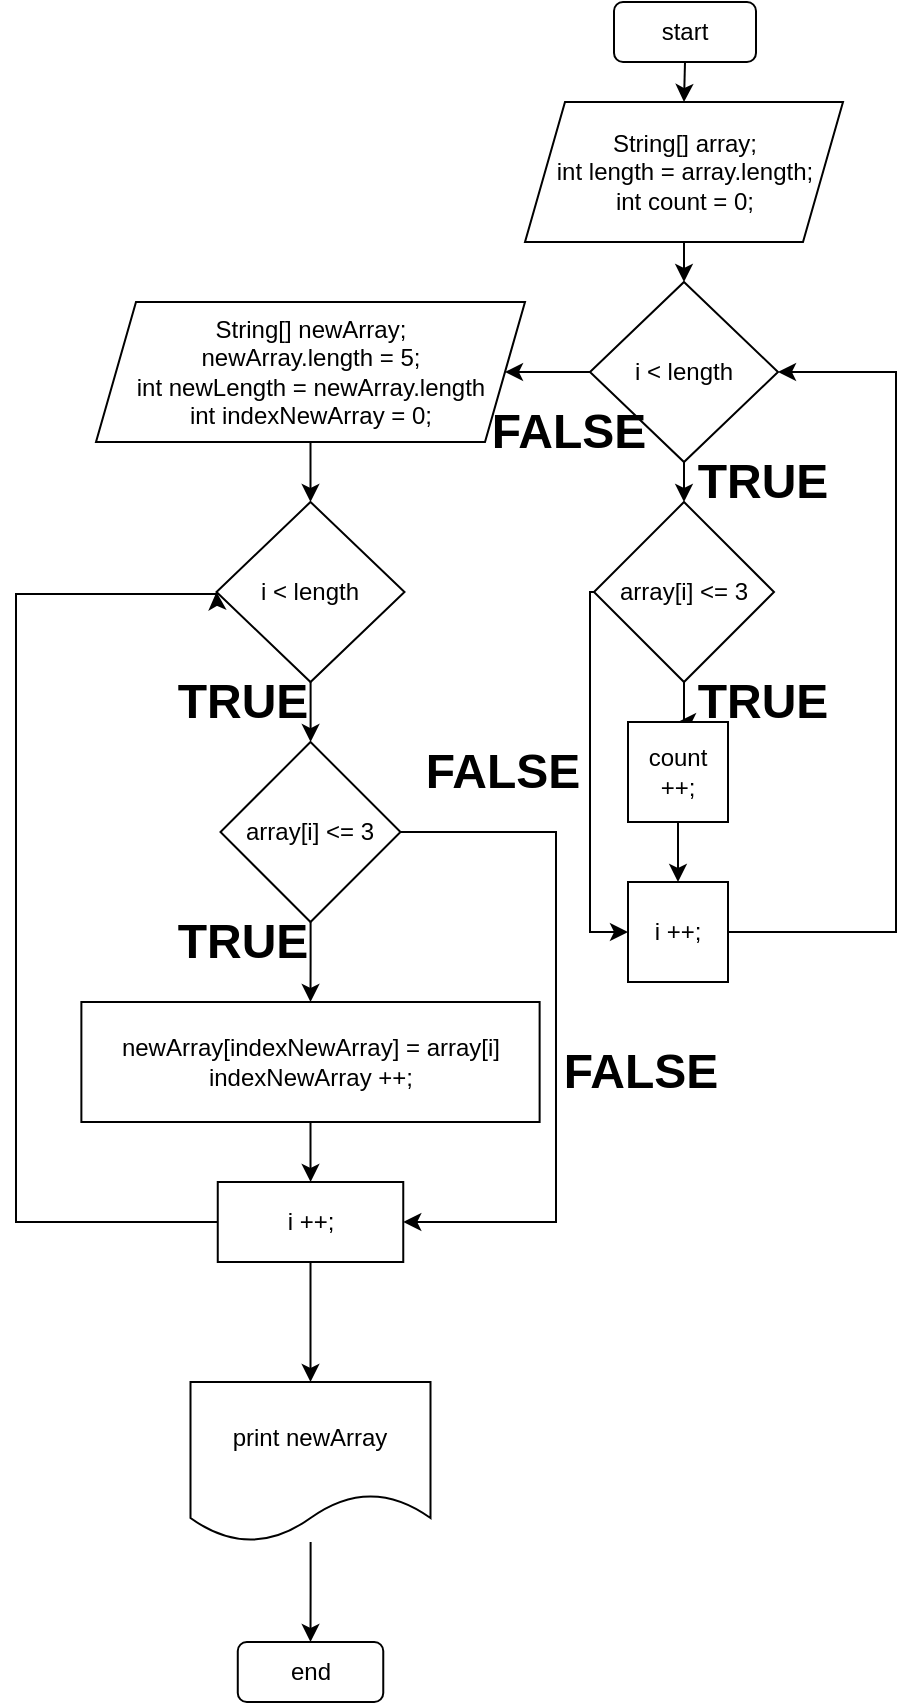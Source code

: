 <mxfile version="20.8.13" type="device"><diagram name="Страница 1" id="wsIHanQ5XXh0dOUSgvl0"><mxGraphModel dx="1336" dy="769" grid="1" gridSize="10" guides="1" tooltips="1" connect="1" arrows="1" fold="1" page="1" pageScale="1" pageWidth="827" pageHeight="1169" math="0" shadow="0"><root><mxCell id="0"/><mxCell id="1" parent="0"/><mxCell id="scBEcx-DWCoWP3xgNCF6-6" style="edgeStyle=orthogonalEdgeStyle;rounded=0;orthogonalLoop=1;jettySize=auto;html=1;exitX=0.5;exitY=1;exitDx=0;exitDy=0;entryX=0.5;entryY=0;entryDx=0;entryDy=0;" edge="1" parent="1" source="scBEcx-DWCoWP3xgNCF6-1" target="scBEcx-DWCoWP3xgNCF6-2"><mxGeometry relative="1" as="geometry"/></mxCell><mxCell id="scBEcx-DWCoWP3xgNCF6-1" value="start" style="rounded=1;whiteSpace=wrap;html=1;" vertex="1" parent="1"><mxGeometry x="379" y="10" width="71" height="30" as="geometry"/></mxCell><mxCell id="scBEcx-DWCoWP3xgNCF6-7" style="edgeStyle=orthogonalEdgeStyle;rounded=0;orthogonalLoop=1;jettySize=auto;html=1;exitX=0.5;exitY=1;exitDx=0;exitDy=0;entryX=0.5;entryY=0;entryDx=0;entryDy=0;" edge="1" parent="1" source="scBEcx-DWCoWP3xgNCF6-2" target="scBEcx-DWCoWP3xgNCF6-3"><mxGeometry relative="1" as="geometry"/></mxCell><mxCell id="scBEcx-DWCoWP3xgNCF6-2" value="String[] array;&lt;br&gt;int length = array.length;&lt;br&gt;int count = 0;" style="shape=parallelogram;perimeter=parallelogramPerimeter;whiteSpace=wrap;html=1;fixedSize=1;" vertex="1" parent="1"><mxGeometry x="334.5" y="60" width="159" height="70" as="geometry"/></mxCell><mxCell id="scBEcx-DWCoWP3xgNCF6-8" style="edgeStyle=orthogonalEdgeStyle;rounded=0;orthogonalLoop=1;jettySize=auto;html=1;exitX=0.5;exitY=1;exitDx=0;exitDy=0;entryX=0.5;entryY=0;entryDx=0;entryDy=0;" edge="1" parent="1" source="scBEcx-DWCoWP3xgNCF6-3" target="scBEcx-DWCoWP3xgNCF6-5"><mxGeometry relative="1" as="geometry"><Array as="points"><mxPoint x="414" y="250"/><mxPoint x="414" y="250"/></Array></mxGeometry></mxCell><mxCell id="scBEcx-DWCoWP3xgNCF6-20" style="edgeStyle=orthogonalEdgeStyle;rounded=0;orthogonalLoop=1;jettySize=auto;html=1;exitX=0;exitY=0.5;exitDx=0;exitDy=0;entryX=1;entryY=0.5;entryDx=0;entryDy=0;" edge="1" parent="1" source="scBEcx-DWCoWP3xgNCF6-3" target="scBEcx-DWCoWP3xgNCF6-19"><mxGeometry relative="1" as="geometry"/></mxCell><mxCell id="scBEcx-DWCoWP3xgNCF6-3" value="i &amp;lt; length" style="rhombus;whiteSpace=wrap;html=1;" vertex="1" parent="1"><mxGeometry x="367" y="150" width="94" height="90" as="geometry"/></mxCell><mxCell id="scBEcx-DWCoWP3xgNCF6-11" value="" style="edgeStyle=orthogonalEdgeStyle;rounded=0;orthogonalLoop=1;jettySize=auto;html=1;" edge="1" parent="1" source="scBEcx-DWCoWP3xgNCF6-5" target="scBEcx-DWCoWP3xgNCF6-10"><mxGeometry relative="1" as="geometry"/></mxCell><mxCell id="scBEcx-DWCoWP3xgNCF6-13" style="edgeStyle=orthogonalEdgeStyle;rounded=0;orthogonalLoop=1;jettySize=auto;html=1;exitX=0;exitY=0.5;exitDx=0;exitDy=0;entryX=0;entryY=0.5;entryDx=0;entryDy=0;" edge="1" parent="1" source="scBEcx-DWCoWP3xgNCF6-5" target="scBEcx-DWCoWP3xgNCF6-14"><mxGeometry relative="1" as="geometry"><Array as="points"><mxPoint x="367" y="305"/><mxPoint x="367" y="475"/></Array></mxGeometry></mxCell><mxCell id="scBEcx-DWCoWP3xgNCF6-5" value="array[i] &amp;lt;= 3" style="rhombus;whiteSpace=wrap;html=1;" vertex="1" parent="1"><mxGeometry x="369" y="260" width="90" height="90" as="geometry"/></mxCell><mxCell id="scBEcx-DWCoWP3xgNCF6-9" value="TRUE" style="text;strokeColor=none;fillColor=none;html=1;fontSize=24;fontStyle=1;verticalAlign=middle;align=center;" vertex="1" parent="1"><mxGeometry x="430" y="240" width="46" height="20" as="geometry"/></mxCell><mxCell id="scBEcx-DWCoWP3xgNCF6-15" value="" style="edgeStyle=orthogonalEdgeStyle;rounded=0;orthogonalLoop=1;jettySize=auto;html=1;" edge="1" parent="1" source="scBEcx-DWCoWP3xgNCF6-10" target="scBEcx-DWCoWP3xgNCF6-14"><mxGeometry relative="1" as="geometry"/></mxCell><mxCell id="scBEcx-DWCoWP3xgNCF6-10" value="count ++;" style="whiteSpace=wrap;html=1;aspect=fixed;" vertex="1" parent="1"><mxGeometry x="386" y="370" width="50" height="50" as="geometry"/></mxCell><mxCell id="scBEcx-DWCoWP3xgNCF6-12" value="TRUE" style="text;strokeColor=none;fillColor=none;html=1;fontSize=24;fontStyle=1;verticalAlign=middle;align=center;" vertex="1" parent="1"><mxGeometry x="430" y="350" width="46" height="20" as="geometry"/></mxCell><mxCell id="scBEcx-DWCoWP3xgNCF6-17" style="edgeStyle=orthogonalEdgeStyle;rounded=0;orthogonalLoop=1;jettySize=auto;html=1;exitX=1;exitY=0.5;exitDx=0;exitDy=0;entryX=1;entryY=0.5;entryDx=0;entryDy=0;" edge="1" parent="1" source="scBEcx-DWCoWP3xgNCF6-14" target="scBEcx-DWCoWP3xgNCF6-3"><mxGeometry relative="1" as="geometry"><Array as="points"><mxPoint x="520" y="475"/><mxPoint x="520" y="195"/></Array></mxGeometry></mxCell><mxCell id="scBEcx-DWCoWP3xgNCF6-14" value="i ++;" style="whiteSpace=wrap;html=1;aspect=fixed;" vertex="1" parent="1"><mxGeometry x="386" y="450" width="50" height="50" as="geometry"/></mxCell><mxCell id="scBEcx-DWCoWP3xgNCF6-16" value="FALSE" style="text;strokeColor=none;fillColor=none;html=1;fontSize=24;fontStyle=1;verticalAlign=middle;align=center;" vertex="1" parent="1"><mxGeometry x="300" y="380" width="46" height="30" as="geometry"/></mxCell><mxCell id="scBEcx-DWCoWP3xgNCF6-23" style="edgeStyle=orthogonalEdgeStyle;rounded=0;orthogonalLoop=1;jettySize=auto;html=1;exitX=0.5;exitY=1;exitDx=0;exitDy=0;entryX=0.5;entryY=0;entryDx=0;entryDy=0;" edge="1" parent="1" source="scBEcx-DWCoWP3xgNCF6-19" target="scBEcx-DWCoWP3xgNCF6-22"><mxGeometry relative="1" as="geometry"/></mxCell><mxCell id="scBEcx-DWCoWP3xgNCF6-19" value="String[] newArray;&lt;br&gt;newArray.length = 5;&lt;br&gt;int newLength = newArray.length&lt;br&gt;int indexNewArray = 0;" style="shape=parallelogram;perimeter=parallelogramPerimeter;whiteSpace=wrap;html=1;fixedSize=1;" vertex="1" parent="1"><mxGeometry x="120" y="160" width="214.5" height="70" as="geometry"/></mxCell><mxCell id="scBEcx-DWCoWP3xgNCF6-21" value="FALSE" style="text;strokeColor=none;fillColor=none;html=1;fontSize=24;fontStyle=1;verticalAlign=middle;align=center;" vertex="1" parent="1"><mxGeometry x="333" y="210" width="46" height="30" as="geometry"/></mxCell><mxCell id="scBEcx-DWCoWP3xgNCF6-25" value="" style="edgeStyle=orthogonalEdgeStyle;rounded=0;orthogonalLoop=1;jettySize=auto;html=1;" edge="1" parent="1" source="scBEcx-DWCoWP3xgNCF6-22" target="scBEcx-DWCoWP3xgNCF6-24"><mxGeometry relative="1" as="geometry"/></mxCell><mxCell id="scBEcx-DWCoWP3xgNCF6-22" value="i &amp;lt; length" style="rhombus;whiteSpace=wrap;html=1;" vertex="1" parent="1"><mxGeometry x="180.25" y="260" width="94" height="90" as="geometry"/></mxCell><mxCell id="scBEcx-DWCoWP3xgNCF6-29" value="" style="edgeStyle=orthogonalEdgeStyle;rounded=0;orthogonalLoop=1;jettySize=auto;html=1;" edge="1" parent="1" source="scBEcx-DWCoWP3xgNCF6-24" target="scBEcx-DWCoWP3xgNCF6-28"><mxGeometry relative="1" as="geometry"/></mxCell><mxCell id="scBEcx-DWCoWP3xgNCF6-32" style="edgeStyle=orthogonalEdgeStyle;rounded=0;orthogonalLoop=1;jettySize=auto;html=1;entryX=1;entryY=0.5;entryDx=0;entryDy=0;" edge="1" parent="1" source="scBEcx-DWCoWP3xgNCF6-24" target="scBEcx-DWCoWP3xgNCF6-31"><mxGeometry relative="1" as="geometry"><Array as="points"><mxPoint x="350" y="425"/><mxPoint x="350" y="620"/></Array></mxGeometry></mxCell><mxCell id="scBEcx-DWCoWP3xgNCF6-24" value="array[i] &amp;lt;= 3" style="rhombus;whiteSpace=wrap;html=1;" vertex="1" parent="1"><mxGeometry x="182.25" y="380" width="90" height="90" as="geometry"/></mxCell><mxCell id="scBEcx-DWCoWP3xgNCF6-26" value="TRUE" style="text;strokeColor=none;fillColor=none;html=1;fontSize=24;fontStyle=1;verticalAlign=middle;align=center;" vertex="1" parent="1"><mxGeometry x="170" y="350" width="46" height="20" as="geometry"/></mxCell><mxCell id="scBEcx-DWCoWP3xgNCF6-33" value="" style="edgeStyle=orthogonalEdgeStyle;rounded=0;orthogonalLoop=1;jettySize=auto;html=1;" edge="1" parent="1" source="scBEcx-DWCoWP3xgNCF6-28" target="scBEcx-DWCoWP3xgNCF6-31"><mxGeometry relative="1" as="geometry"/></mxCell><mxCell id="scBEcx-DWCoWP3xgNCF6-28" value="newArray[indexNewArray] = array[i]&lt;br&gt;indexNewArray ++;" style="rounded=0;whiteSpace=wrap;html=1;" vertex="1" parent="1"><mxGeometry x="112.69" y="510" width="229.12" height="60" as="geometry"/></mxCell><mxCell id="scBEcx-DWCoWP3xgNCF6-30" value="TRUE" style="text;strokeColor=none;fillColor=none;html=1;fontSize=24;fontStyle=1;verticalAlign=middle;align=center;" vertex="1" parent="1"><mxGeometry x="170" y="470" width="46" height="20" as="geometry"/></mxCell><mxCell id="scBEcx-DWCoWP3xgNCF6-36" style="edgeStyle=orthogonalEdgeStyle;rounded=0;orthogonalLoop=1;jettySize=auto;html=1;entryX=0;entryY=0.5;entryDx=0;entryDy=0;" edge="1" parent="1" source="scBEcx-DWCoWP3xgNCF6-31" target="scBEcx-DWCoWP3xgNCF6-22"><mxGeometry relative="1" as="geometry"><Array as="points"><mxPoint x="80" y="620"/><mxPoint x="80" y="306"/></Array></mxGeometry></mxCell><mxCell id="scBEcx-DWCoWP3xgNCF6-38" style="edgeStyle=orthogonalEdgeStyle;rounded=0;orthogonalLoop=1;jettySize=auto;html=1;exitX=0.5;exitY=1;exitDx=0;exitDy=0;entryX=0.5;entryY=0;entryDx=0;entryDy=0;" edge="1" parent="1" source="scBEcx-DWCoWP3xgNCF6-31" target="scBEcx-DWCoWP3xgNCF6-37"><mxGeometry relative="1" as="geometry"/></mxCell><mxCell id="scBEcx-DWCoWP3xgNCF6-31" value="i ++;" style="rounded=0;whiteSpace=wrap;html=1;" vertex="1" parent="1"><mxGeometry x="180.88" y="600" width="92.75" height="40" as="geometry"/></mxCell><mxCell id="scBEcx-DWCoWP3xgNCF6-34" value="FALSE" style="text;strokeColor=none;fillColor=none;html=1;fontSize=24;fontStyle=1;verticalAlign=middle;align=center;" vertex="1" parent="1"><mxGeometry x="369" y="530" width="46" height="30" as="geometry"/></mxCell><mxCell id="scBEcx-DWCoWP3xgNCF6-40" value="" style="edgeStyle=orthogonalEdgeStyle;rounded=0;orthogonalLoop=1;jettySize=auto;html=1;" edge="1" parent="1" source="scBEcx-DWCoWP3xgNCF6-37" target="scBEcx-DWCoWP3xgNCF6-39"><mxGeometry relative="1" as="geometry"/></mxCell><mxCell id="scBEcx-DWCoWP3xgNCF6-37" value="print newArray" style="shape=document;whiteSpace=wrap;html=1;boundedLbl=1;" vertex="1" parent="1"><mxGeometry x="167.25" y="700" width="120" height="80" as="geometry"/></mxCell><mxCell id="scBEcx-DWCoWP3xgNCF6-39" value="end" style="rounded=1;whiteSpace=wrap;html=1;" vertex="1" parent="1"><mxGeometry x="190.89" y="830" width="72.74" height="30" as="geometry"/></mxCell></root></mxGraphModel></diagram></mxfile>